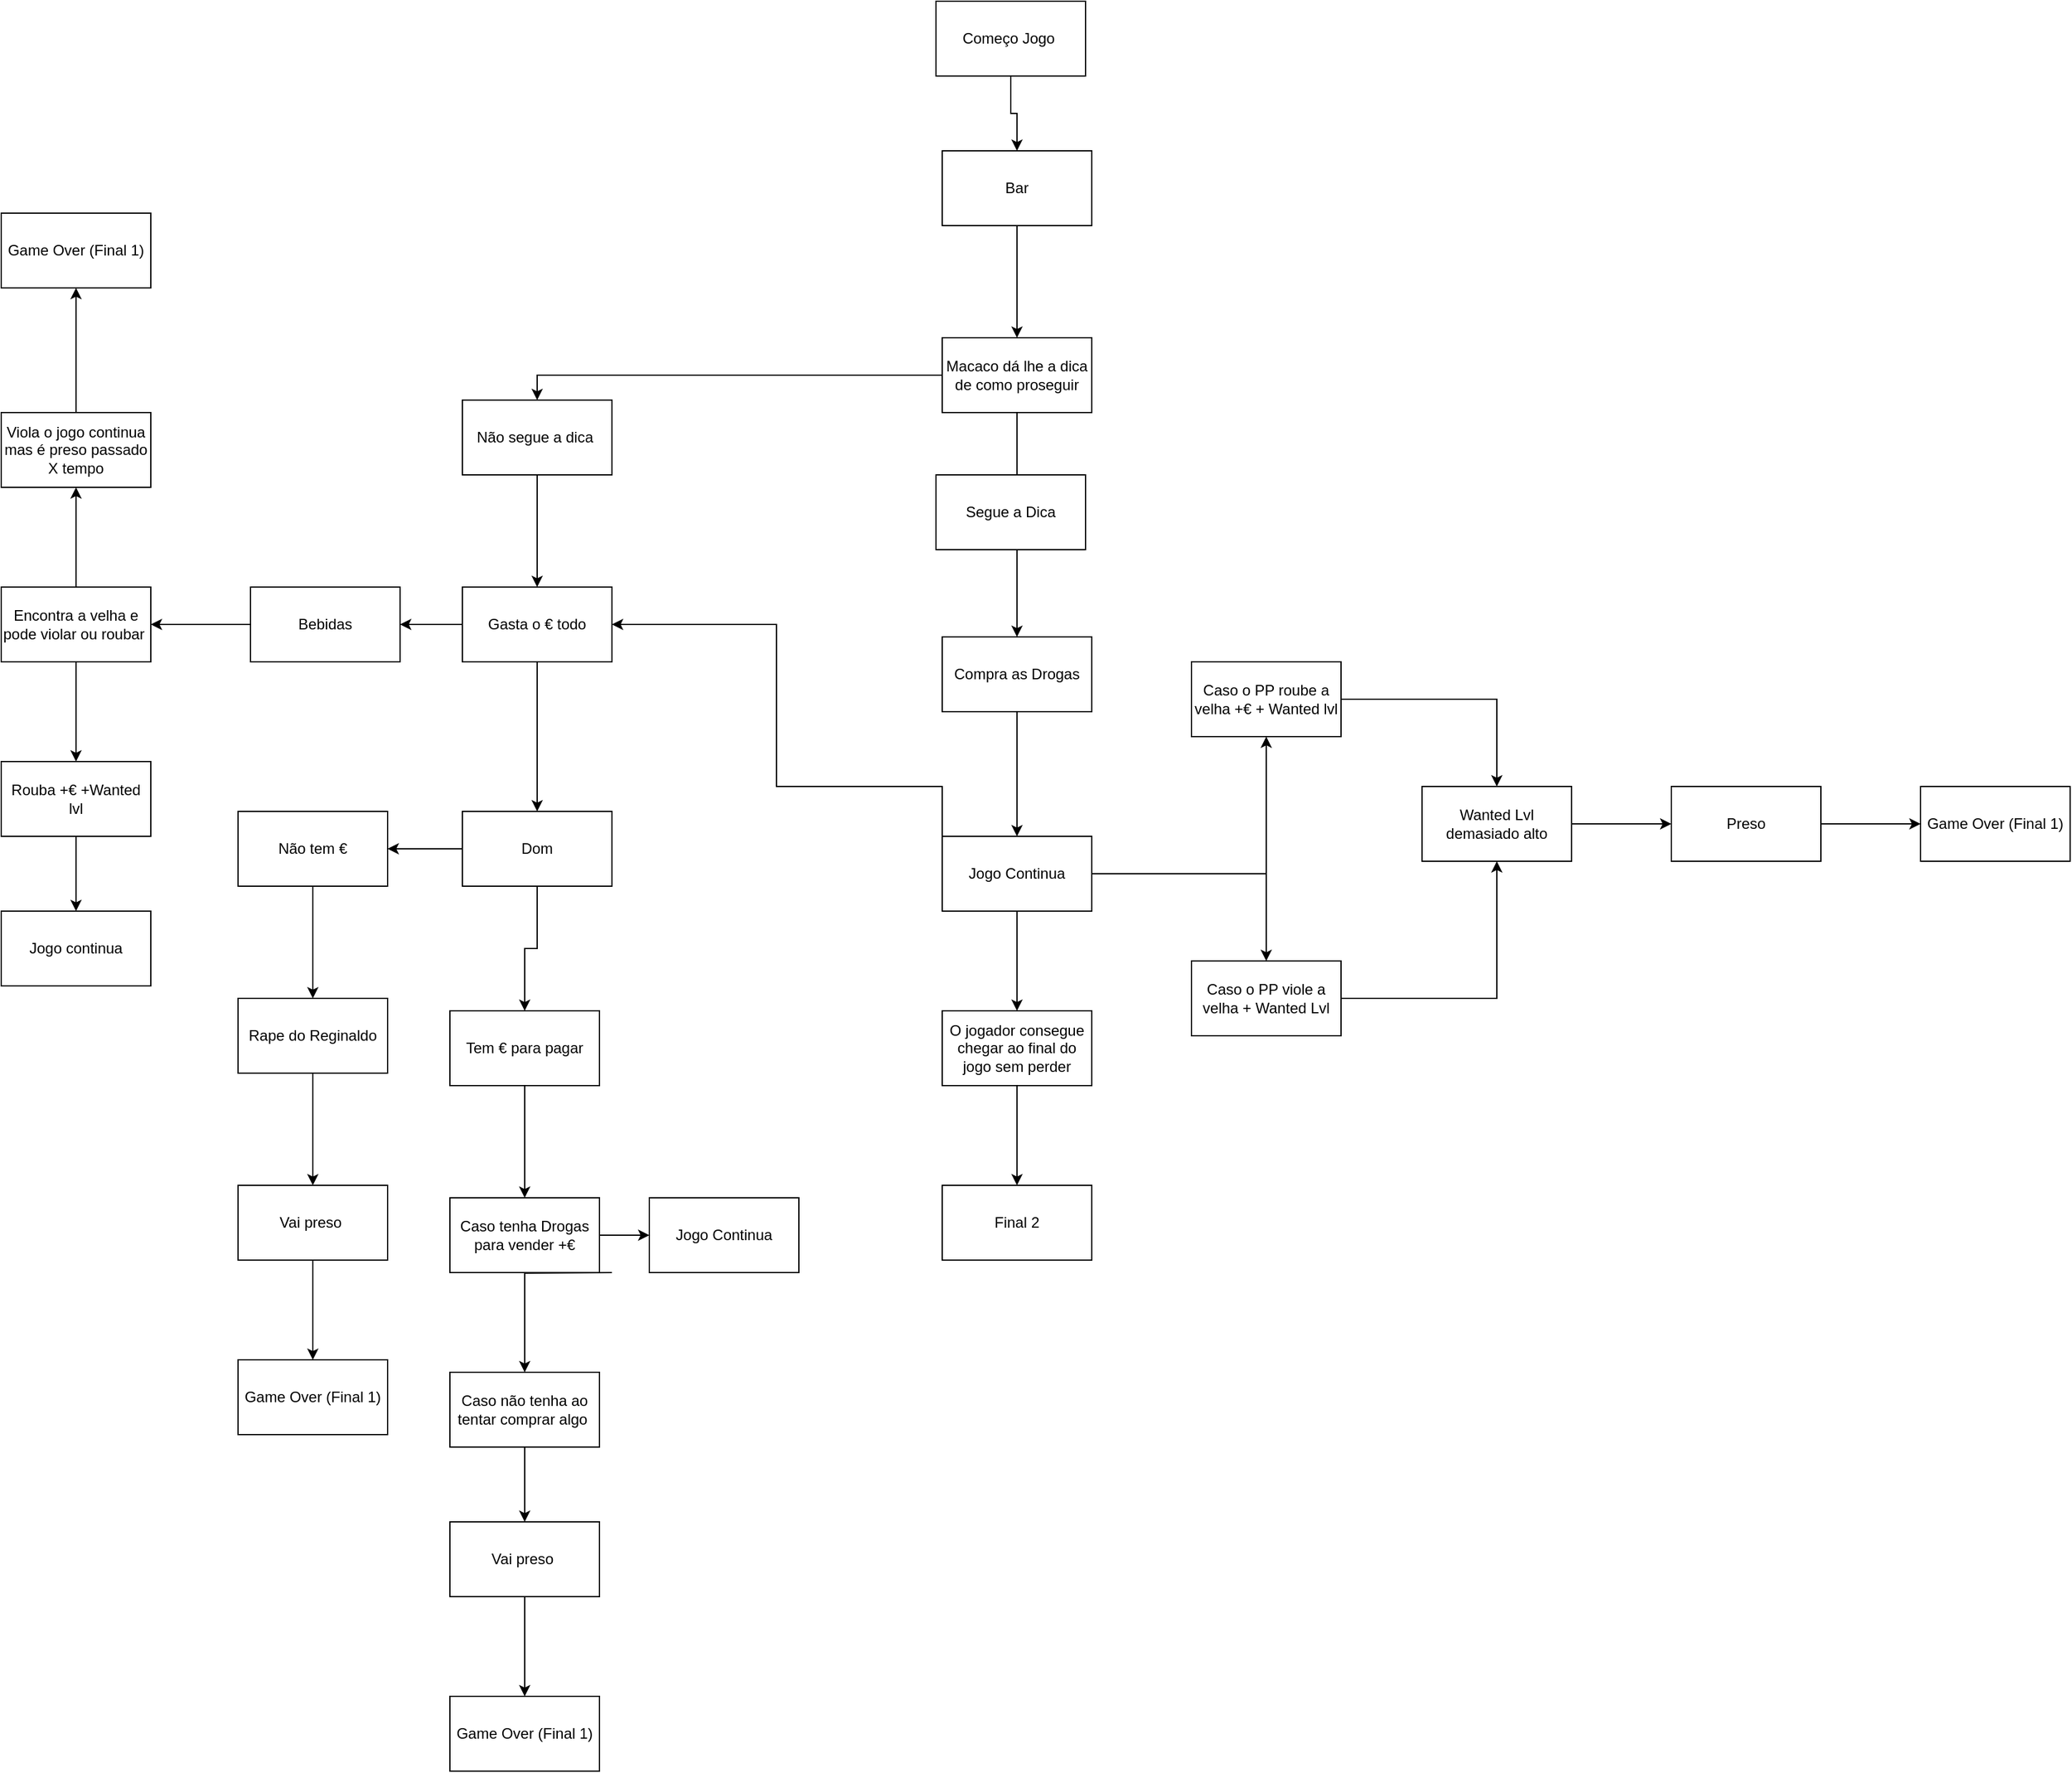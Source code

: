 <mxfile version="14.6.0" type="github"><diagram id="GroT79Xuwm1PpRqSguPn" name="Page-1"><mxGraphModel dx="2451" dy="1896" grid="1" gridSize="10" guides="1" tooltips="1" connect="1" arrows="1" fold="1" page="1" pageScale="1" pageWidth="850" pageHeight="1100" math="0" shadow="0"><root><mxCell id="0"/><mxCell id="1" parent="0"/><mxCell id="H33SWoQWjftE4rMA0vK2-1" value="Começo Jogo&amp;nbsp;" style="rounded=0;whiteSpace=wrap;html=1;" parent="1" vertex="1"><mxGeometry x="480" y="-80" width="120" height="60" as="geometry"/></mxCell><mxCell id="H33SWoQWjftE4rMA0vK2-2" style="edgeStyle=orthogonalEdgeStyle;rounded=0;orthogonalLoop=1;jettySize=auto;html=1;entryX=0.5;entryY=0;entryDx=0;entryDy=0;" parent="1" source="H33SWoQWjftE4rMA0vK2-1" target="As7B4FBkkpgIPipdhZXt-1" edge="1"><mxGeometry relative="1" as="geometry"><mxPoint x="420" y="60" as="targetPoint"/></mxGeometry></mxCell><mxCell id="As7B4FBkkpgIPipdhZXt-25" value="" style="edgeStyle=orthogonalEdgeStyle;rounded=0;orthogonalLoop=1;jettySize=auto;html=1;" edge="1" parent="1" source="As7B4FBkkpgIPipdhZXt-1" target="As7B4FBkkpgIPipdhZXt-24"><mxGeometry relative="1" as="geometry"/></mxCell><mxCell id="As7B4FBkkpgIPipdhZXt-1" value="Bar" style="rounded=0;whiteSpace=wrap;html=1;" vertex="1" parent="1"><mxGeometry x="485" y="40" width="120" height="60" as="geometry"/></mxCell><mxCell id="As7B4FBkkpgIPipdhZXt-27" value="" style="edgeStyle=orthogonalEdgeStyle;rounded=0;orthogonalLoop=1;jettySize=auto;html=1;" edge="1" parent="1" source="As7B4FBkkpgIPipdhZXt-24" target="As7B4FBkkpgIPipdhZXt-26"><mxGeometry relative="1" as="geometry"><Array as="points"><mxPoint x="545" y="470"/></Array></mxGeometry></mxCell><mxCell id="As7B4FBkkpgIPipdhZXt-62" style="edgeStyle=orthogonalEdgeStyle;rounded=0;orthogonalLoop=1;jettySize=auto;html=1;exitX=0;exitY=0.5;exitDx=0;exitDy=0;entryX=0.5;entryY=0;entryDx=0;entryDy=0;" edge="1" parent="1" source="As7B4FBkkpgIPipdhZXt-24" target="As7B4FBkkpgIPipdhZXt-30"><mxGeometry relative="1" as="geometry"/></mxCell><mxCell id="As7B4FBkkpgIPipdhZXt-24" value="Macaco dá lhe a dica de como proseguir" style="rounded=0;whiteSpace=wrap;html=1;" vertex="1" parent="1"><mxGeometry x="485" y="190" width="120" height="60" as="geometry"/></mxCell><mxCell id="As7B4FBkkpgIPipdhZXt-74" value="" style="edgeStyle=orthogonalEdgeStyle;rounded=0;orthogonalLoop=1;jettySize=auto;html=1;" edge="1" parent="1" source="As7B4FBkkpgIPipdhZXt-26" target="As7B4FBkkpgIPipdhZXt-73"><mxGeometry relative="1" as="geometry"/></mxCell><mxCell id="As7B4FBkkpgIPipdhZXt-26" value="Compra as Drogas" style="rounded=0;whiteSpace=wrap;html=1;" vertex="1" parent="1"><mxGeometry x="485" y="430" width="120" height="60" as="geometry"/></mxCell><mxCell id="As7B4FBkkpgIPipdhZXt-29" value="Segue a Dica" style="rounded=0;whiteSpace=wrap;html=1;" vertex="1" parent="1"><mxGeometry x="480" y="300" width="120" height="60" as="geometry"/></mxCell><mxCell id="As7B4FBkkpgIPipdhZXt-33" value="" style="edgeStyle=orthogonalEdgeStyle;rounded=0;orthogonalLoop=1;jettySize=auto;html=1;" edge="1" parent="1" source="As7B4FBkkpgIPipdhZXt-30" target="As7B4FBkkpgIPipdhZXt-32"><mxGeometry relative="1" as="geometry"/></mxCell><mxCell id="As7B4FBkkpgIPipdhZXt-30" value="Não segue a dica&amp;nbsp;" style="rounded=0;whiteSpace=wrap;html=1;" vertex="1" parent="1"><mxGeometry x="100" y="240" width="120" height="60" as="geometry"/></mxCell><mxCell id="As7B4FBkkpgIPipdhZXt-35" value="" style="edgeStyle=orthogonalEdgeStyle;rounded=0;orthogonalLoop=1;jettySize=auto;html=1;" edge="1" parent="1" source="As7B4FBkkpgIPipdhZXt-32" target="As7B4FBkkpgIPipdhZXt-34"><mxGeometry relative="1" as="geometry"/></mxCell><mxCell id="As7B4FBkkpgIPipdhZXt-48" value="" style="edgeStyle=orthogonalEdgeStyle;rounded=0;orthogonalLoop=1;jettySize=auto;html=1;" edge="1" parent="1" source="As7B4FBkkpgIPipdhZXt-32" target="As7B4FBkkpgIPipdhZXt-47"><mxGeometry relative="1" as="geometry"/></mxCell><mxCell id="As7B4FBkkpgIPipdhZXt-32" value="Gasta o € todo" style="rounded=0;whiteSpace=wrap;html=1;" vertex="1" parent="1"><mxGeometry x="100" y="390" width="120" height="60" as="geometry"/></mxCell><mxCell id="As7B4FBkkpgIPipdhZXt-37" value="" style="edgeStyle=orthogonalEdgeStyle;rounded=0;orthogonalLoop=1;jettySize=auto;html=1;" edge="1" parent="1" source="As7B4FBkkpgIPipdhZXt-34" target="As7B4FBkkpgIPipdhZXt-36"><mxGeometry relative="1" as="geometry"/></mxCell><mxCell id="As7B4FBkkpgIPipdhZXt-34" value="Bebidas" style="rounded=0;whiteSpace=wrap;html=1;" vertex="1" parent="1"><mxGeometry x="-70" y="390" width="120" height="60" as="geometry"/></mxCell><mxCell id="As7B4FBkkpgIPipdhZXt-40" value="" style="edgeStyle=orthogonalEdgeStyle;rounded=0;orthogonalLoop=1;jettySize=auto;html=1;" edge="1" parent="1" source="As7B4FBkkpgIPipdhZXt-36" target="As7B4FBkkpgIPipdhZXt-39"><mxGeometry relative="1" as="geometry"/></mxCell><mxCell id="As7B4FBkkpgIPipdhZXt-42" value="" style="edgeStyle=orthogonalEdgeStyle;rounded=0;orthogonalLoop=1;jettySize=auto;html=1;" edge="1" parent="1" source="As7B4FBkkpgIPipdhZXt-36" target="As7B4FBkkpgIPipdhZXt-41"><mxGeometry relative="1" as="geometry"/></mxCell><mxCell id="As7B4FBkkpgIPipdhZXt-36" value="Encontra a velha e pode violar ou roubar&amp;nbsp;" style="rounded=0;whiteSpace=wrap;html=1;" vertex="1" parent="1"><mxGeometry x="-270" y="390" width="120" height="60" as="geometry"/></mxCell><mxCell id="As7B4FBkkpgIPipdhZXt-46" value="" style="edgeStyle=orthogonalEdgeStyle;rounded=0;orthogonalLoop=1;jettySize=auto;html=1;" edge="1" parent="1" source="As7B4FBkkpgIPipdhZXt-39" target="As7B4FBkkpgIPipdhZXt-45"><mxGeometry relative="1" as="geometry"/></mxCell><mxCell id="As7B4FBkkpgIPipdhZXt-39" value="Viola o jogo continua mas é preso passado X tempo" style="rounded=0;whiteSpace=wrap;html=1;" vertex="1" parent="1"><mxGeometry x="-270" y="250" width="120" height="60" as="geometry"/></mxCell><mxCell id="As7B4FBkkpgIPipdhZXt-44" value="" style="edgeStyle=orthogonalEdgeStyle;rounded=0;orthogonalLoop=1;jettySize=auto;html=1;" edge="1" parent="1" source="As7B4FBkkpgIPipdhZXt-41" target="As7B4FBkkpgIPipdhZXt-43"><mxGeometry relative="1" as="geometry"><Array as="points"><mxPoint x="-210" y="570"/></Array></mxGeometry></mxCell><mxCell id="As7B4FBkkpgIPipdhZXt-41" value="Rouba +€ +Wanted lvl" style="rounded=0;whiteSpace=wrap;html=1;" vertex="1" parent="1"><mxGeometry x="-270" y="530" width="120" height="60" as="geometry"/></mxCell><mxCell id="As7B4FBkkpgIPipdhZXt-43" value="Jogo continua" style="rounded=0;whiteSpace=wrap;html=1;" vertex="1" parent="1"><mxGeometry x="-270" y="650" width="120" height="60" as="geometry"/></mxCell><mxCell id="As7B4FBkkpgIPipdhZXt-45" value="Game Over (Final 1)" style="rounded=0;whiteSpace=wrap;html=1;" vertex="1" parent="1"><mxGeometry x="-270" y="90" width="120" height="60" as="geometry"/></mxCell><mxCell id="As7B4FBkkpgIPipdhZXt-50" value="" style="edgeStyle=orthogonalEdgeStyle;rounded=0;orthogonalLoop=1;jettySize=auto;html=1;" edge="1" parent="1" source="As7B4FBkkpgIPipdhZXt-47" target="As7B4FBkkpgIPipdhZXt-49"><mxGeometry relative="1" as="geometry"/></mxCell><mxCell id="As7B4FBkkpgIPipdhZXt-52" value="" style="edgeStyle=orthogonalEdgeStyle;rounded=0;orthogonalLoop=1;jettySize=auto;html=1;" edge="1" parent="1" source="As7B4FBkkpgIPipdhZXt-47" target="As7B4FBkkpgIPipdhZXt-51"><mxGeometry relative="1" as="geometry"/></mxCell><mxCell id="As7B4FBkkpgIPipdhZXt-47" value="Dom" style="rounded=0;whiteSpace=wrap;html=1;" vertex="1" parent="1"><mxGeometry x="100" y="570" width="120" height="60" as="geometry"/></mxCell><mxCell id="As7B4FBkkpgIPipdhZXt-60" value="" style="edgeStyle=orthogonalEdgeStyle;rounded=0;orthogonalLoop=1;jettySize=auto;html=1;entryX=0.5;entryY=0;entryDx=0;entryDy=0;" edge="1" parent="1" source="As7B4FBkkpgIPipdhZXt-49" target="As7B4FBkkpgIPipdhZXt-63"><mxGeometry relative="1" as="geometry"><mxPoint x="220.0" y="880" as="targetPoint"/></mxGeometry></mxCell><mxCell id="As7B4FBkkpgIPipdhZXt-49" value="Tem € para pagar" style="rounded=0;whiteSpace=wrap;html=1;" vertex="1" parent="1"><mxGeometry x="90" y="730" width="120" height="60" as="geometry"/></mxCell><mxCell id="As7B4FBkkpgIPipdhZXt-54" value="" style="edgeStyle=orthogonalEdgeStyle;rounded=0;orthogonalLoop=1;jettySize=auto;html=1;" edge="1" parent="1" source="As7B4FBkkpgIPipdhZXt-51" target="As7B4FBkkpgIPipdhZXt-53"><mxGeometry relative="1" as="geometry"/></mxCell><mxCell id="As7B4FBkkpgIPipdhZXt-51" value="Não tem €" style="rounded=0;whiteSpace=wrap;html=1;" vertex="1" parent="1"><mxGeometry x="-80" y="570" width="120" height="60" as="geometry"/></mxCell><mxCell id="As7B4FBkkpgIPipdhZXt-56" value="" style="edgeStyle=orthogonalEdgeStyle;rounded=0;orthogonalLoop=1;jettySize=auto;html=1;" edge="1" parent="1" source="As7B4FBkkpgIPipdhZXt-53" target="As7B4FBkkpgIPipdhZXt-55"><mxGeometry relative="1" as="geometry"/></mxCell><mxCell id="As7B4FBkkpgIPipdhZXt-53" value="Rape do Reginaldo" style="rounded=0;whiteSpace=wrap;html=1;" vertex="1" parent="1"><mxGeometry x="-80" y="720" width="120" height="60" as="geometry"/></mxCell><mxCell id="As7B4FBkkpgIPipdhZXt-58" value="" style="edgeStyle=orthogonalEdgeStyle;rounded=0;orthogonalLoop=1;jettySize=auto;html=1;" edge="1" parent="1" source="As7B4FBkkpgIPipdhZXt-55" target="As7B4FBkkpgIPipdhZXt-57"><mxGeometry relative="1" as="geometry"/></mxCell><mxCell id="As7B4FBkkpgIPipdhZXt-55" value="Vai preso&amp;nbsp;" style="rounded=0;whiteSpace=wrap;html=1;" vertex="1" parent="1"><mxGeometry x="-80" y="870" width="120" height="60" as="geometry"/></mxCell><mxCell id="As7B4FBkkpgIPipdhZXt-57" value="Game Over (Final 1)" style="rounded=0;whiteSpace=wrap;html=1;" vertex="1" parent="1"><mxGeometry x="-80" y="1010" width="120" height="60" as="geometry"/></mxCell><mxCell id="As7B4FBkkpgIPipdhZXt-66" value="" style="edgeStyle=orthogonalEdgeStyle;rounded=0;orthogonalLoop=1;jettySize=auto;html=1;" edge="1" parent="1" target="As7B4FBkkpgIPipdhZXt-65"><mxGeometry relative="1" as="geometry"><mxPoint x="220.0" y="940" as="sourcePoint"/></mxGeometry></mxCell><mxCell id="As7B4FBkkpgIPipdhZXt-72" value="" style="edgeStyle=orthogonalEdgeStyle;rounded=0;orthogonalLoop=1;jettySize=auto;html=1;" edge="1" parent="1" source="As7B4FBkkpgIPipdhZXt-63" target="As7B4FBkkpgIPipdhZXt-71"><mxGeometry relative="1" as="geometry"/></mxCell><mxCell id="As7B4FBkkpgIPipdhZXt-63" value="Caso tenha Drogas para vender +€" style="rounded=0;whiteSpace=wrap;html=1;" vertex="1" parent="1"><mxGeometry x="90" y="880" width="120" height="60" as="geometry"/></mxCell><mxCell id="As7B4FBkkpgIPipdhZXt-68" value="" style="edgeStyle=orthogonalEdgeStyle;rounded=0;orthogonalLoop=1;jettySize=auto;html=1;" edge="1" parent="1" source="As7B4FBkkpgIPipdhZXt-65" target="As7B4FBkkpgIPipdhZXt-67"><mxGeometry relative="1" as="geometry"/></mxCell><mxCell id="As7B4FBkkpgIPipdhZXt-65" value="Caso não tenha ao tentar comprar algo&amp;nbsp;" style="rounded=0;whiteSpace=wrap;html=1;" vertex="1" parent="1"><mxGeometry x="90" y="1020" width="120" height="60" as="geometry"/></mxCell><mxCell id="As7B4FBkkpgIPipdhZXt-70" value="" style="edgeStyle=orthogonalEdgeStyle;rounded=0;orthogonalLoop=1;jettySize=auto;html=1;" edge="1" parent="1" source="As7B4FBkkpgIPipdhZXt-67" target="As7B4FBkkpgIPipdhZXt-69"><mxGeometry relative="1" as="geometry"/></mxCell><mxCell id="As7B4FBkkpgIPipdhZXt-67" value="Vai preso&amp;nbsp;" style="rounded=0;whiteSpace=wrap;html=1;" vertex="1" parent="1"><mxGeometry x="90" y="1140" width="120" height="60" as="geometry"/></mxCell><mxCell id="As7B4FBkkpgIPipdhZXt-69" value="Game Over (Final 1)" style="rounded=0;whiteSpace=wrap;html=1;" vertex="1" parent="1"><mxGeometry x="90" y="1280" width="120" height="60" as="geometry"/></mxCell><mxCell id="As7B4FBkkpgIPipdhZXt-71" value="Jogo Continua" style="rounded=0;whiteSpace=wrap;html=1;" vertex="1" parent="1"><mxGeometry x="250" y="880" width="120" height="60" as="geometry"/></mxCell><mxCell id="As7B4FBkkpgIPipdhZXt-76" value="" style="edgeStyle=orthogonalEdgeStyle;rounded=0;orthogonalLoop=1;jettySize=auto;html=1;" edge="1" parent="1" source="As7B4FBkkpgIPipdhZXt-73" target="As7B4FBkkpgIPipdhZXt-75"><mxGeometry relative="1" as="geometry"/></mxCell><mxCell id="As7B4FBkkpgIPipdhZXt-78" value="" style="edgeStyle=orthogonalEdgeStyle;rounded=0;orthogonalLoop=1;jettySize=auto;html=1;" edge="1" parent="1" source="As7B4FBkkpgIPipdhZXt-73" target="As7B4FBkkpgIPipdhZXt-77"><mxGeometry relative="1" as="geometry"/></mxCell><mxCell id="As7B4FBkkpgIPipdhZXt-88" style="edgeStyle=orthogonalEdgeStyle;rounded=0;orthogonalLoop=1;jettySize=auto;html=1;exitX=0;exitY=0.25;exitDx=0;exitDy=0;entryX=1;entryY=0.5;entryDx=0;entryDy=0;" edge="1" parent="1" source="As7B4FBkkpgIPipdhZXt-73" target="As7B4FBkkpgIPipdhZXt-32"><mxGeometry relative="1" as="geometry"><Array as="points"><mxPoint x="485" y="550"/><mxPoint x="352" y="550"/><mxPoint x="352" y="420"/></Array></mxGeometry></mxCell><mxCell id="As7B4FBkkpgIPipdhZXt-90" value="" style="edgeStyle=orthogonalEdgeStyle;rounded=0;orthogonalLoop=1;jettySize=auto;html=1;" edge="1" parent="1" source="As7B4FBkkpgIPipdhZXt-73" target="As7B4FBkkpgIPipdhZXt-89"><mxGeometry relative="1" as="geometry"/></mxCell><mxCell id="As7B4FBkkpgIPipdhZXt-73" value="Jogo Continua" style="rounded=0;whiteSpace=wrap;html=1;" vertex="1" parent="1"><mxGeometry x="485" y="590" width="120" height="60" as="geometry"/></mxCell><mxCell id="As7B4FBkkpgIPipdhZXt-81" style="edgeStyle=orthogonalEdgeStyle;rounded=0;orthogonalLoop=1;jettySize=auto;html=1;entryX=0.5;entryY=0;entryDx=0;entryDy=0;" edge="1" parent="1" source="As7B4FBkkpgIPipdhZXt-75" target="As7B4FBkkpgIPipdhZXt-79"><mxGeometry relative="1" as="geometry"/></mxCell><mxCell id="As7B4FBkkpgIPipdhZXt-75" value="Caso o PP roube a velha +€ + Wanted lvl" style="rounded=0;whiteSpace=wrap;html=1;" vertex="1" parent="1"><mxGeometry x="685" y="450" width="120" height="60" as="geometry"/></mxCell><mxCell id="As7B4FBkkpgIPipdhZXt-80" value="" style="edgeStyle=orthogonalEdgeStyle;rounded=0;orthogonalLoop=1;jettySize=auto;html=1;" edge="1" parent="1" source="As7B4FBkkpgIPipdhZXt-77" target="As7B4FBkkpgIPipdhZXt-79"><mxGeometry relative="1" as="geometry"/></mxCell><mxCell id="As7B4FBkkpgIPipdhZXt-77" value="Caso o PP viole a velha + Wanted Lvl" style="rounded=0;whiteSpace=wrap;html=1;" vertex="1" parent="1"><mxGeometry x="685" y="690" width="120" height="60" as="geometry"/></mxCell><mxCell id="As7B4FBkkpgIPipdhZXt-83" value="" style="edgeStyle=orthogonalEdgeStyle;rounded=0;orthogonalLoop=1;jettySize=auto;html=1;" edge="1" parent="1" source="As7B4FBkkpgIPipdhZXt-79" target="As7B4FBkkpgIPipdhZXt-82"><mxGeometry relative="1" as="geometry"/></mxCell><mxCell id="As7B4FBkkpgIPipdhZXt-79" value="Wanted Lvl demasiado alto" style="rounded=0;whiteSpace=wrap;html=1;" vertex="1" parent="1"><mxGeometry x="870" y="550" width="120" height="60" as="geometry"/></mxCell><mxCell id="As7B4FBkkpgIPipdhZXt-85" value="" style="edgeStyle=orthogonalEdgeStyle;rounded=0;orthogonalLoop=1;jettySize=auto;html=1;" edge="1" parent="1" source="As7B4FBkkpgIPipdhZXt-82" target="As7B4FBkkpgIPipdhZXt-84"><mxGeometry relative="1" as="geometry"/></mxCell><mxCell id="As7B4FBkkpgIPipdhZXt-82" value="Preso" style="rounded=0;whiteSpace=wrap;html=1;" vertex="1" parent="1"><mxGeometry x="1070" y="550" width="120" height="60" as="geometry"/></mxCell><mxCell id="As7B4FBkkpgIPipdhZXt-84" value="Game Over (Final 1)" style="rounded=0;whiteSpace=wrap;html=1;" vertex="1" parent="1"><mxGeometry x="1270" y="550" width="120" height="60" as="geometry"/></mxCell><mxCell id="As7B4FBkkpgIPipdhZXt-92" value="" style="edgeStyle=orthogonalEdgeStyle;rounded=0;orthogonalLoop=1;jettySize=auto;html=1;" edge="1" parent="1" source="As7B4FBkkpgIPipdhZXt-89" target="As7B4FBkkpgIPipdhZXt-91"><mxGeometry relative="1" as="geometry"/></mxCell><mxCell id="As7B4FBkkpgIPipdhZXt-89" value="O jogador consegue chegar ao final do jogo sem perder&lt;br&gt;" style="rounded=0;whiteSpace=wrap;html=1;" vertex="1" parent="1"><mxGeometry x="485" y="730" width="120" height="60" as="geometry"/></mxCell><mxCell id="As7B4FBkkpgIPipdhZXt-91" value="Final 2" style="rounded=0;whiteSpace=wrap;html=1;" vertex="1" parent="1"><mxGeometry x="485" y="870" width="120" height="60" as="geometry"/></mxCell></root></mxGraphModel></diagram></mxfile>